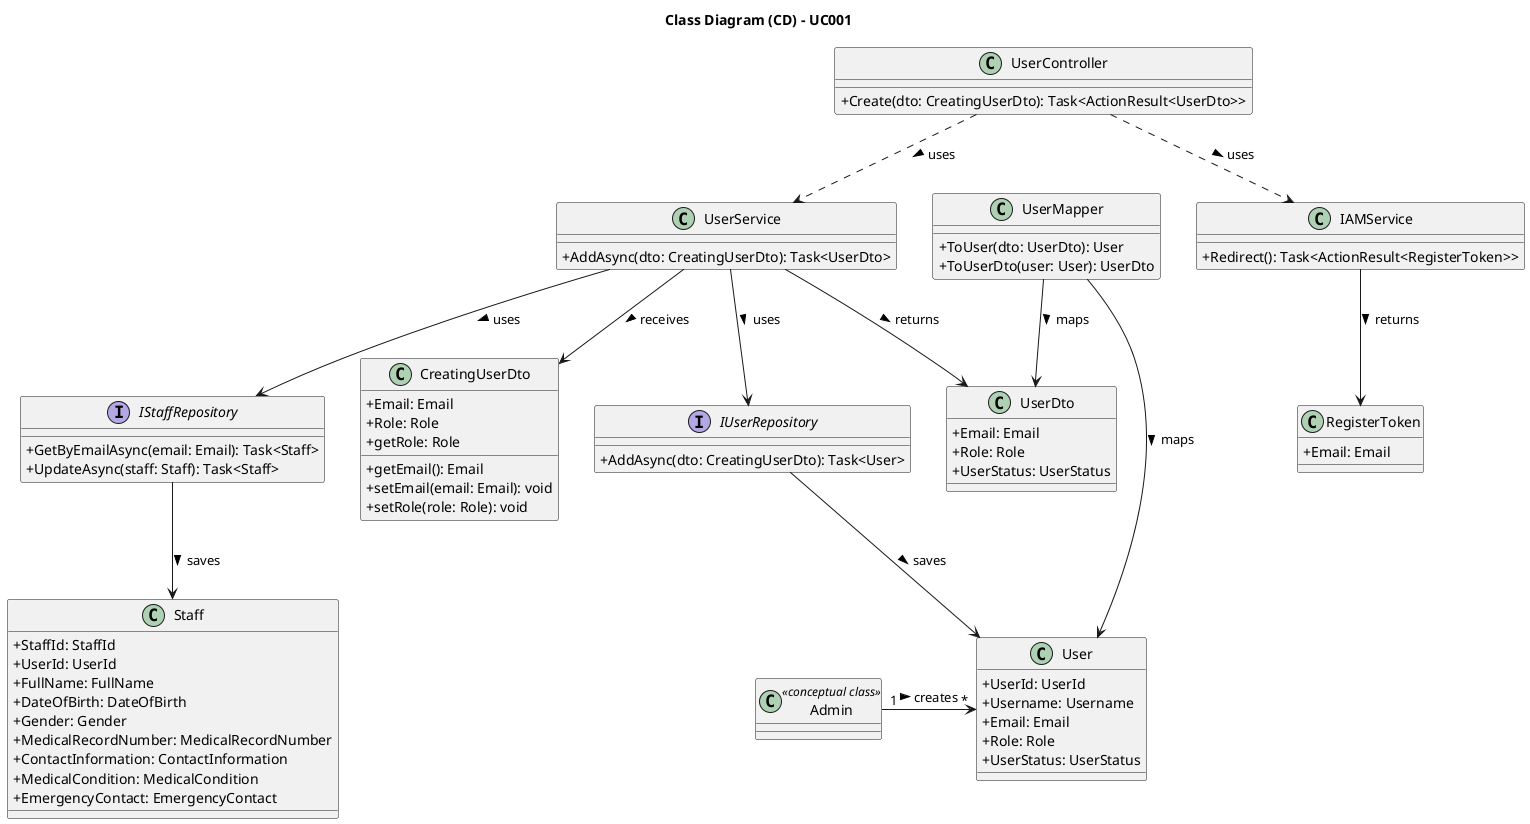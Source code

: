 @startuml uc001-class-diagram

skinparam packageStyle rectangle
skinparam shadowing false

skinparam classAttributeIconSize 0

title Class Diagram (CD) - UC001

class UserController {
    +Create(dto: CreatingUserDto): Task<ActionResult<UserDto>>
}

class UserService {
    +AddAsync(dto: CreatingUserDto): Task<UserDto>
}

class IAMService {
    +Redirect(): Task<ActionResult<RegisterToken>>
}

class RegisterToken {
    +Email: Email
    ' +Role: Role
}

interface IStaffRepository {
    +GetByEmailAsync(email: Email): Task<Staff>
    +UpdateAsync(staff: Staff): Task<Staff>
}

interface IUserRepository {
    +AddAsync(dto: CreatingUserDto): Task<User>
}

class CreatingUserDto {
    +Email: Email
    +Role: Role
    +getEmail(): Email
    +getRole: Role
    +setEmail(email: Email): void
    +setRole(role: Role): void
}

class User {
    +UserId: UserId
    +Username: Username
    +Email: Email
    +Role: Role
    +UserStatus: UserStatus
}

class UserDto {
    +Email: Email
    +Role: Role
    +UserStatus: UserStatus
}

class UserMapper {
    +ToUser(dto: UserDto): User
    +ToUserDto(user: User): UserDto
}

class Staff {
    +StaffId: StaffId
    +UserId: UserId
    +FullName: FullName
    +DateOfBirth: DateOfBirth
    +Gender: Gender
    +MedicalRecordNumber: MedicalRecordNumber
    +ContactInformation: ContactInformation
    +MedicalCondition: MedicalCondition
    +EmergencyContact: EmergencyContact
'    +AppointmentHistory: AppointmentHistory
}

class Admin <<conceptual class>>

UserController ..> UserService : > uses
UserController ..> IAMService : > uses

' UserController --> CreatingUserDto : > receives
' UserController --> UserDto : > returns

UserService --> IUserRepository : > uses
UserService --> IStaffRepository : > uses

UserService --> CreatingUserDto : > receives
UserService --> UserDto : > returns

IAMService --> RegisterToken : > returns

UserMapper --> User : > maps
UserMapper --> UserDto : > maps

IUserRepository --> User: > saves
IStaffRepository --> Staff: > saves

' CreatingUserDto --> Email: has >

Admin "1" -> "*" User: > creates

' Staff "1" --> "1" StaffId: has >
' Staff "1" --> "1" FullName: has >
' Staff "1" --> "1" DateOfBirth: has >
' Staff "*" --> "1" Gender: has >
' Staff "1" --> "1" MedicalRecordNumber: has >
' Staff "1" --> "1" ContactInformation: has >
' Staff "0..*" --> "0..*" MedicalCondition: can have >
' Staff "*" --> "1" EmergencyContact: has >
' 'Staff "1" --> "1" AppointmentHistory: has >

' ContactInformation "1" --> "1" PhoneNumber: has >
' ContactInformation "1" --> "1" Email: has >

' EmergencyContact "1" --> "1" PhoneNumber: has >

' FullName "1" --> "2" Name: has >

' PhoneNumber "1" --> "1" CountryCode: has >

' User "1" --> "1" UserId: has >
' User "1" --> "1" Username: has >
' User "1" --> "1" Email: has >
' User "*" --> "1" Role: has >
' User "*" --> "1" UserStatus: has >

@enduml